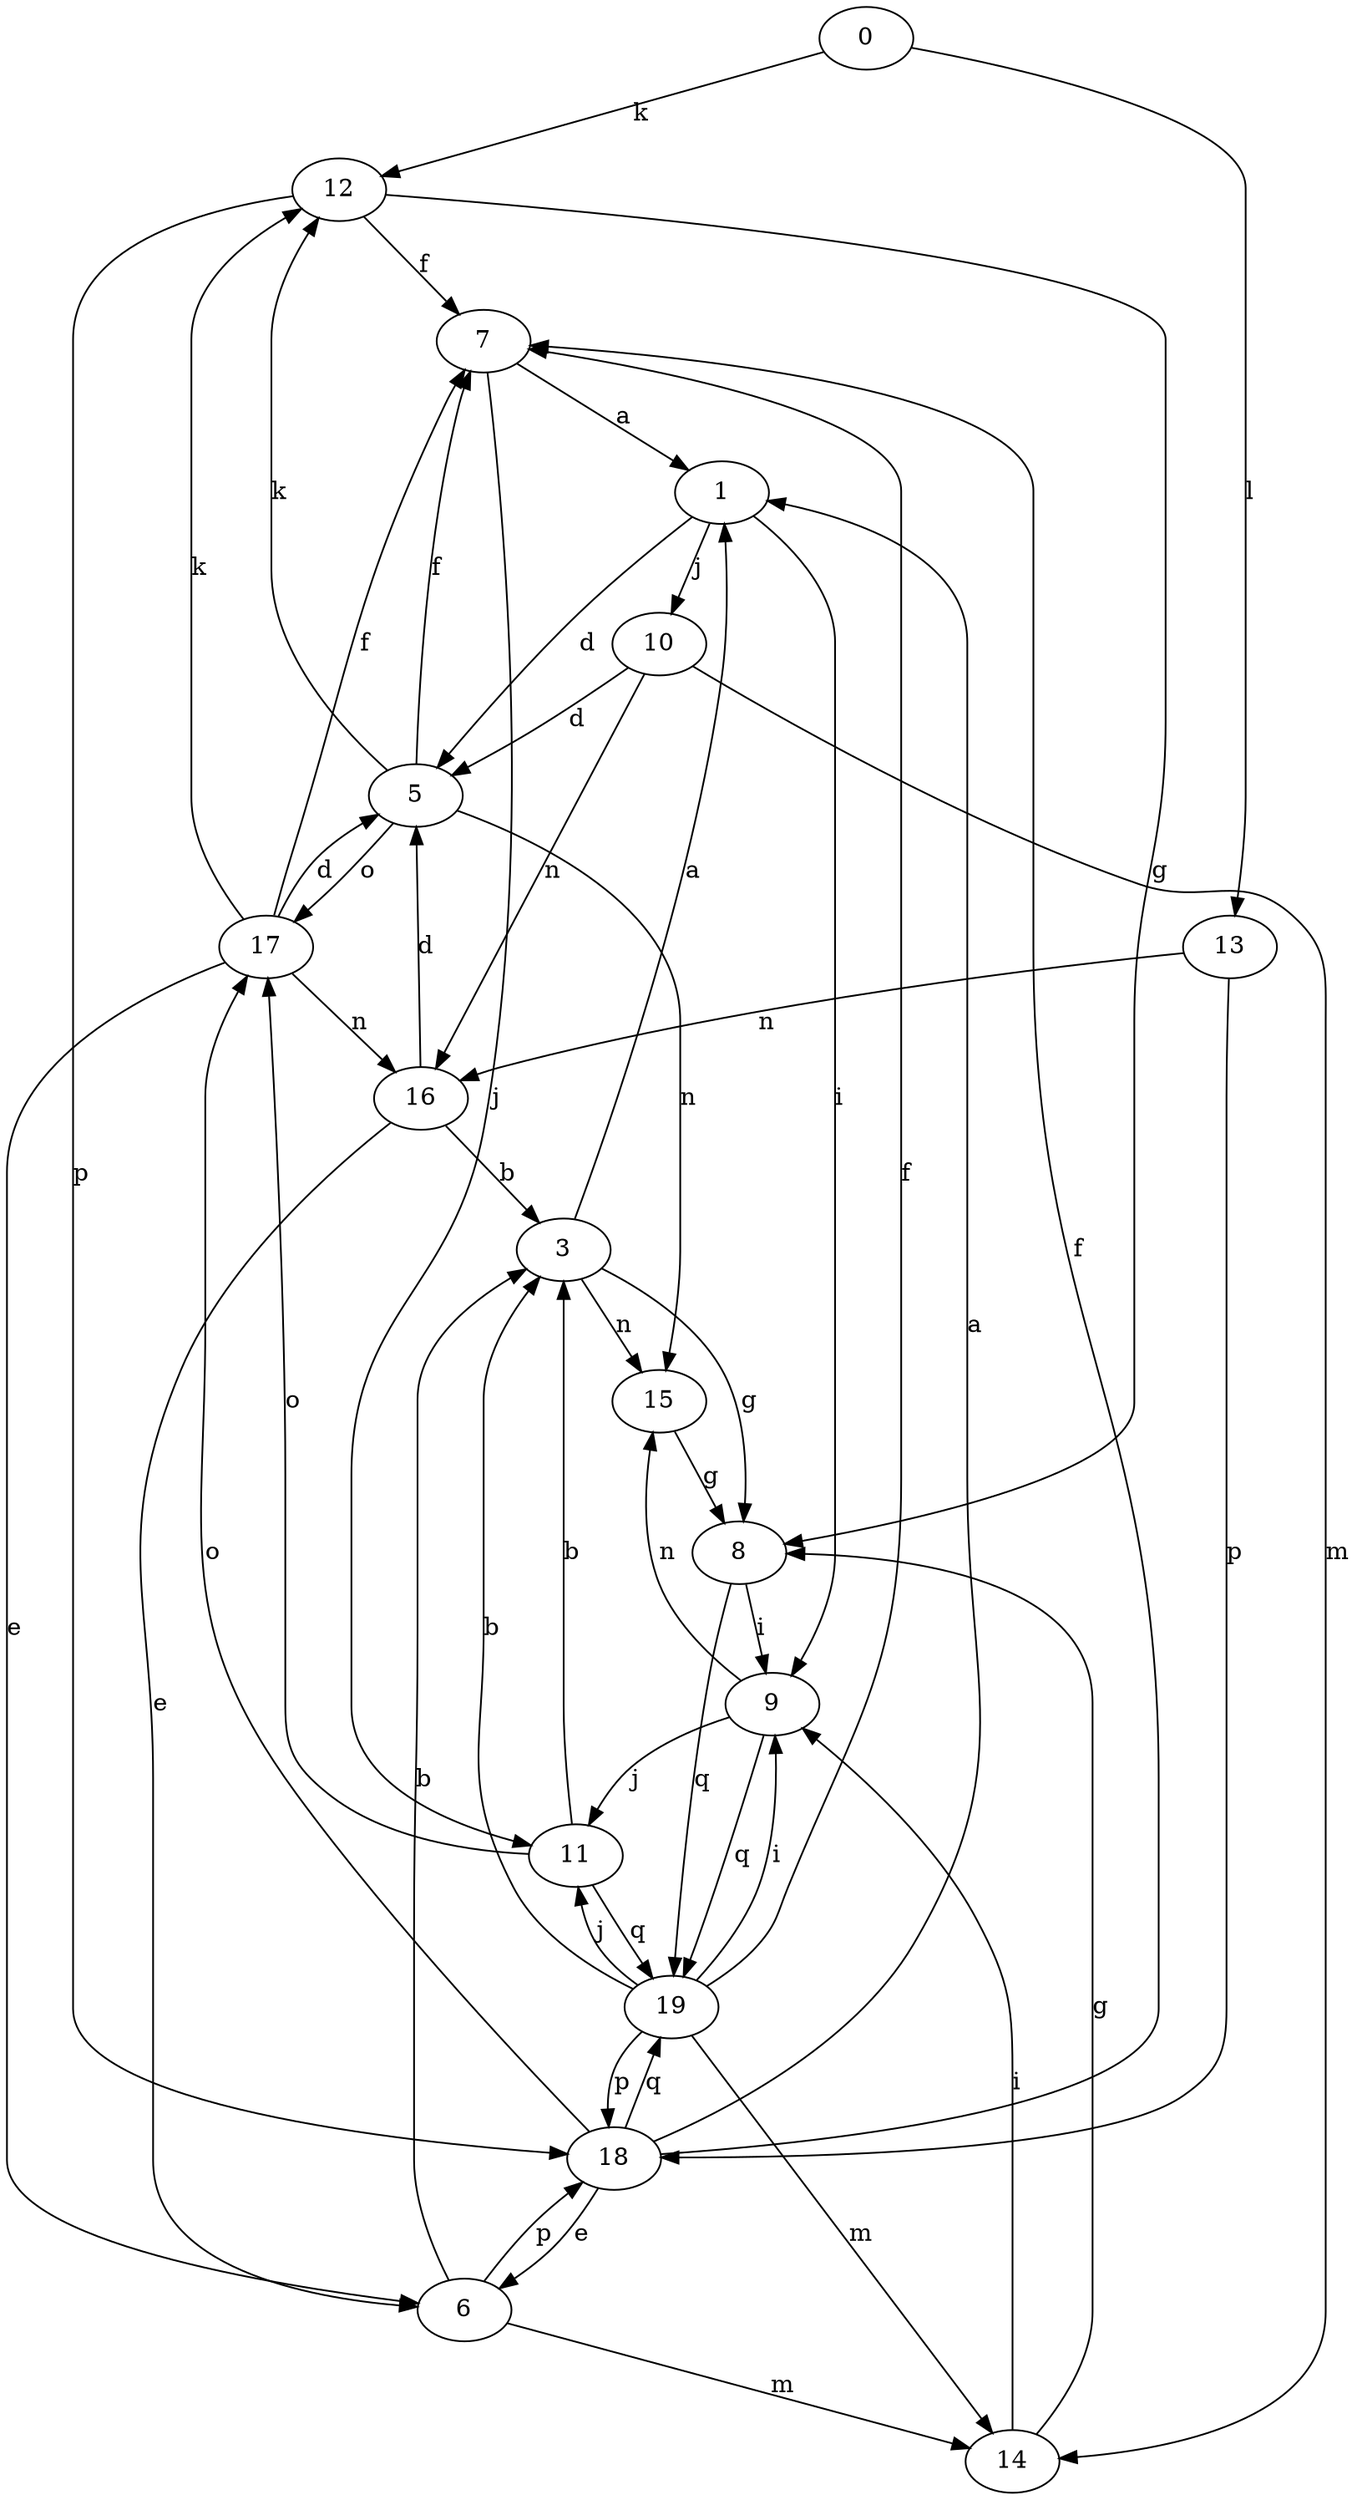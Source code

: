 strict digraph  {
0;
1;
3;
5;
6;
7;
8;
9;
10;
11;
12;
13;
14;
15;
16;
17;
18;
19;
0 -> 12  [label=k];
0 -> 13  [label=l];
1 -> 5  [label=d];
1 -> 9  [label=i];
1 -> 10  [label=j];
3 -> 1  [label=a];
3 -> 8  [label=g];
3 -> 15  [label=n];
5 -> 7  [label=f];
5 -> 12  [label=k];
5 -> 15  [label=n];
5 -> 17  [label=o];
6 -> 3  [label=b];
6 -> 14  [label=m];
6 -> 18  [label=p];
7 -> 1  [label=a];
7 -> 11  [label=j];
8 -> 9  [label=i];
8 -> 19  [label=q];
9 -> 11  [label=j];
9 -> 15  [label=n];
9 -> 19  [label=q];
10 -> 5  [label=d];
10 -> 14  [label=m];
10 -> 16  [label=n];
11 -> 3  [label=b];
11 -> 17  [label=o];
11 -> 19  [label=q];
12 -> 7  [label=f];
12 -> 8  [label=g];
12 -> 18  [label=p];
13 -> 16  [label=n];
13 -> 18  [label=p];
14 -> 8  [label=g];
14 -> 9  [label=i];
15 -> 8  [label=g];
16 -> 3  [label=b];
16 -> 5  [label=d];
16 -> 6  [label=e];
17 -> 5  [label=d];
17 -> 6  [label=e];
17 -> 7  [label=f];
17 -> 12  [label=k];
17 -> 16  [label=n];
18 -> 1  [label=a];
18 -> 6  [label=e];
18 -> 7  [label=f];
18 -> 17  [label=o];
18 -> 19  [label=q];
19 -> 3  [label=b];
19 -> 7  [label=f];
19 -> 9  [label=i];
19 -> 11  [label=j];
19 -> 14  [label=m];
19 -> 18  [label=p];
}
